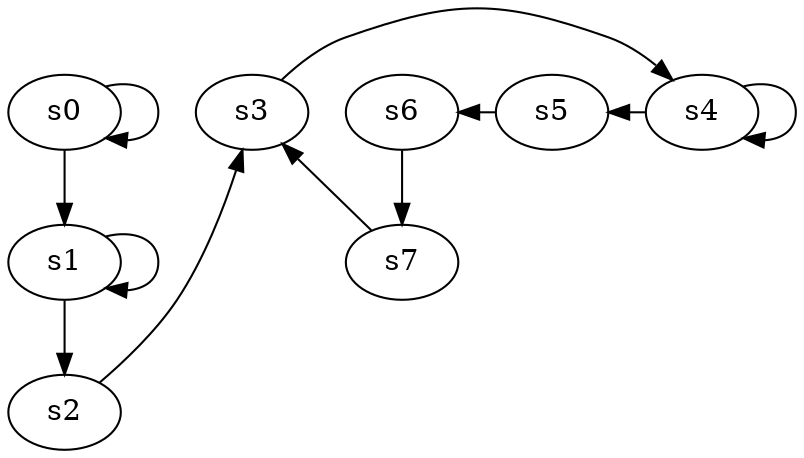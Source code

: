 digraph game_0114_chain_8 {
    s0 [name="s0", player=0];
    s1 [name="s1", player=1, target=1];
    s2 [name="s2", player=0];
    s3 [name="s3", player=1];
    s4 [name="s4", player=0];
    s5 [name="s5", player=1];
    s6 [name="s6", player=0];
    s7 [name="s7", player=1];

    s0 -> s1;
    s1 -> s2;
    s2 -> s3 [constraint="time == 7"];
    s3 -> s4 [constraint="time % 4 == 2"];
    s4 -> s5 [constraint="time % 2 == 1"];
    s5 -> s6 [constraint="time == 4 || time == 6"];
    s6 -> s7;
    s0 -> s0 [constraint="time % 4 == 0"];
    s1 -> s1 [constraint="time % 2 == 0"];
    s4 -> s4 [constraint="time % 4 == 0"];
    s7 -> s3 [constraint="!(time % 3 == 0)"];
}
